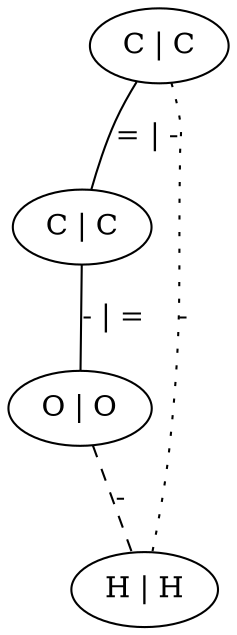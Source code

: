 graph G {
	0 [ label="C | C" ]
	1 [ label="C | C" ]
	2 [ label="O | O" ]
	3 [ label="H | H" ]
	0 -- 1 [ label="= | -" ]
	0 -- 3 [ style=dotted label="-" ]
	1 -- 2 [ label="- | =" ]
	2 -- 3 [ style=dashed label="-" ]
}
